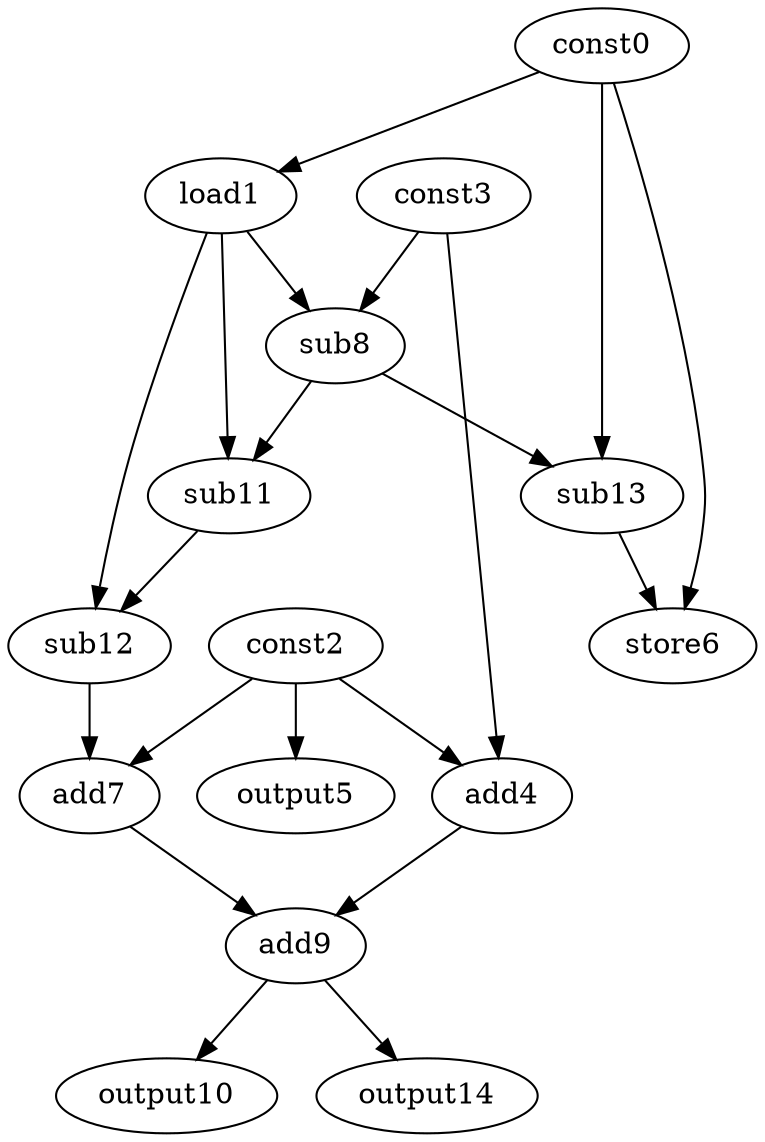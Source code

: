 digraph G { 
const0[opcode=const]; 
load1[opcode=load]; 
const2[opcode=const]; 
const3[opcode=const]; 
add4[opcode=add]; 
output5[opcode=output]; 
store6[opcode=store]; 
add7[opcode=add]; 
sub8[opcode=sub]; 
add9[opcode=add]; 
output10[opcode=output]; 
sub11[opcode=sub]; 
sub12[opcode=sub]; 
sub13[opcode=sub]; 
output14[opcode=output]; 
const0->load1[operand=0];
const2->add4[operand=0];
const3->add4[operand=1];
const2->output5[operand=0];
load1->sub8[operand=0];
const3->sub8[operand=1];
sub8->sub11[operand=0];
load1->sub11[operand=1];
const0->sub13[operand=0];
sub8->sub13[operand=1];
const0->store6[operand=0];
sub13->store6[operand=1];
load1->sub12[operand=0];
sub11->sub12[operand=1];
const2->add7[operand=0];
sub12->add7[operand=1];
add4->add9[operand=0];
add7->add9[operand=1];
add9->output10[operand=0];
add9->output14[operand=0];
}

